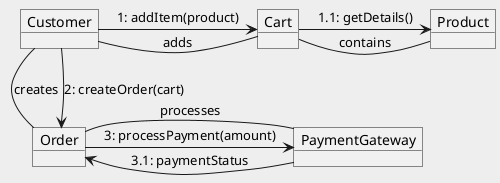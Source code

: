 @startuml
skinparam backgroundColor #EEE
skinparam objectAlignment top
skinparam handwritten false

object Customer
object Product
object Cart
object Order
object PaymentGateway

Customer -- Cart : adds

Cart -- Product : contains

Customer -- Order : creates

Order -- PaymentGateway : processes

Customer -right-> Cart : 1: addItem(product)
Cart -left-> Product : 1.1: getDetails()
Customer -down-> Order : 2: createOrder(cart)
Order -right-> PaymentGateway : 3: processPayment(amount)
PaymentGateway -left-> Order : 3.1: paymentStatus

@enduml